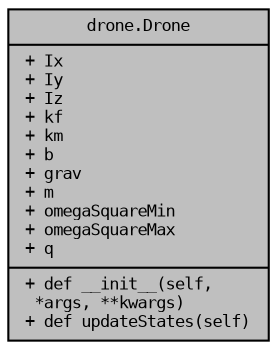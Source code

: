 digraph "drone.Drone"
{
 // LATEX_PDF_SIZE
  bgcolor="transparent";
  edge [fontname="DejaVuSansMono",fontsize="8",labelfontname="DejaVuSansMono",labelfontsize="8"];
  node [fontname="DejaVuSansMono",fontsize="8",shape=record];
  Node1 [label="{drone.Drone\n|+  Ix\l+  Iy\l+  Iz\l+  kf\l+  km\l+  b\l+  grav\l+  m\l+  omegaSquareMin\l+  omegaSquareMax\l+  q\l|+ def __init__(self,\l *args, **kwargs)\l+ def updateStates(self)\l}",height=0.2,width=0.4,color="black", fillcolor="grey75", style="filled", fontcolor="black",tooltip=" "];
}
